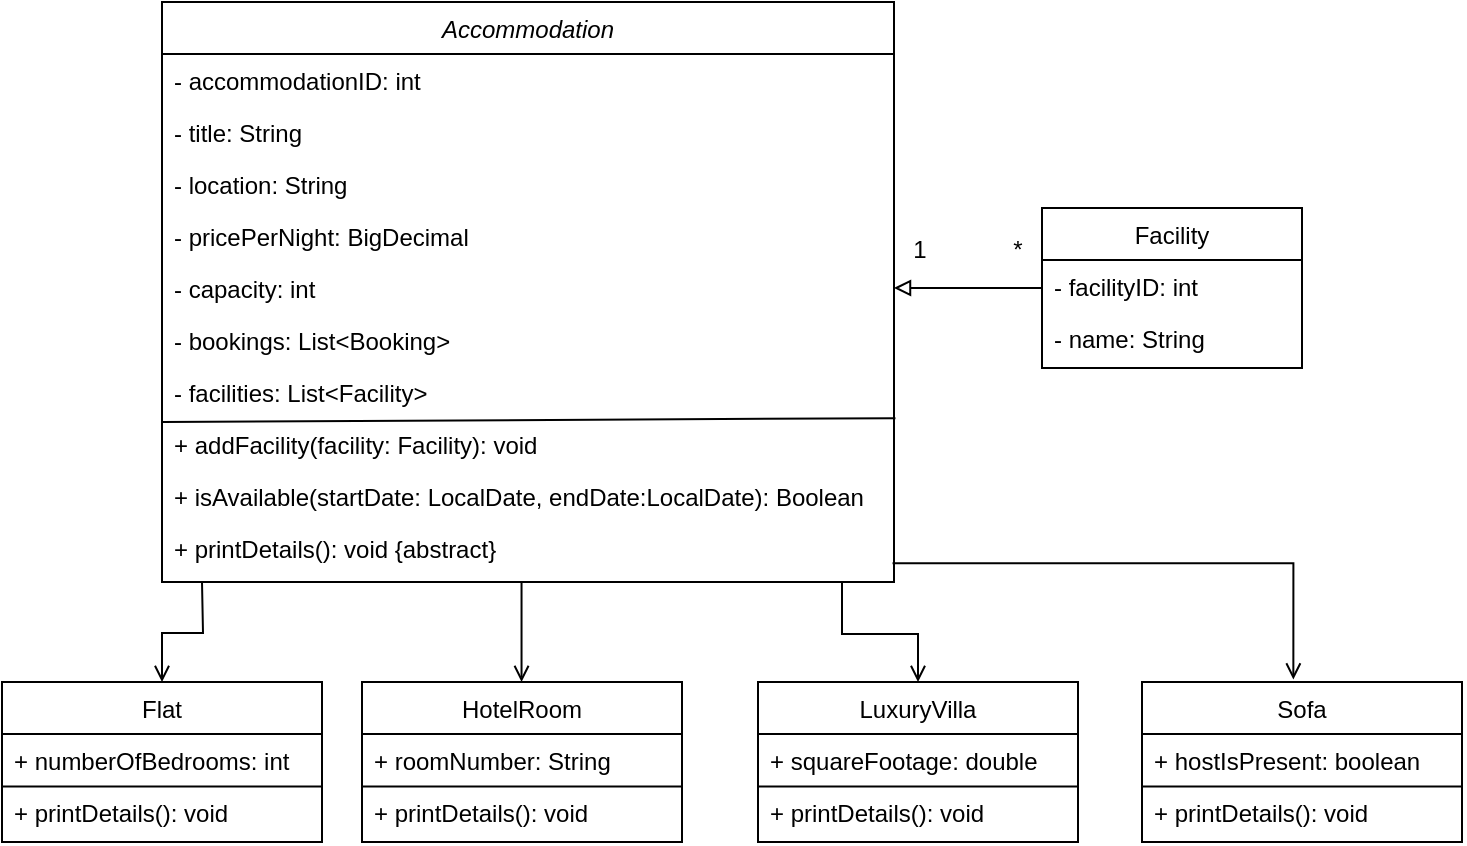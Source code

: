 <mxfile version="28.2.8">
  <diagram id="C5RBs43oDa-KdzZeNtuy" name="Page-1">
    <mxGraphModel dx="961" dy="535" grid="1" gridSize="10" guides="1" tooltips="1" connect="1" arrows="1" fold="1" page="1" pageScale="1" pageWidth="827" pageHeight="1169" math="0" shadow="0">
      <root>
        <mxCell id="WIyWlLk6GJQsqaUBKTNV-0" />
        <mxCell id="WIyWlLk6GJQsqaUBKTNV-1" parent="WIyWlLk6GJQsqaUBKTNV-0" />
        <mxCell id="A8OxmwOQw2GTd8wpq_th-40" style="edgeStyle=orthogonalEdgeStyle;rounded=0;orthogonalLoop=1;jettySize=auto;html=1;entryX=0.5;entryY=0;entryDx=0;entryDy=0;endArrow=open;endFill=0;" edge="1" parent="WIyWlLk6GJQsqaUBKTNV-1" target="A8OxmwOQw2GTd8wpq_th-9">
          <mxGeometry relative="1" as="geometry">
            <mxPoint x="130" y="300" as="sourcePoint" />
          </mxGeometry>
        </mxCell>
        <mxCell id="zkfFHV4jXpPFQw0GAbJ--0" value="Accommodation" style="swimlane;fontStyle=2;align=center;verticalAlign=top;childLayout=stackLayout;horizontal=1;startSize=26;horizontalStack=0;resizeParent=1;resizeLast=0;collapsible=1;marginBottom=0;rounded=0;shadow=0;strokeWidth=1;" parent="WIyWlLk6GJQsqaUBKTNV-1" vertex="1">
          <mxGeometry x="110" y="10" width="366" height="290" as="geometry">
            <mxRectangle x="230" y="140" width="160" height="26" as="alternateBounds" />
          </mxGeometry>
        </mxCell>
        <mxCell id="zkfFHV4jXpPFQw0GAbJ--1" value="- accommodationID: int" style="text;align=left;verticalAlign=top;spacingLeft=4;spacingRight=4;overflow=hidden;rotatable=0;points=[[0,0.5],[1,0.5]];portConstraint=eastwest;" parent="zkfFHV4jXpPFQw0GAbJ--0" vertex="1">
          <mxGeometry y="26" width="366" height="26" as="geometry" />
        </mxCell>
        <mxCell id="zkfFHV4jXpPFQw0GAbJ--2" value="- title: String" style="text;align=left;verticalAlign=top;spacingLeft=4;spacingRight=4;overflow=hidden;rotatable=0;points=[[0,0.5],[1,0.5]];portConstraint=eastwest;rounded=0;shadow=0;html=0;" parent="zkfFHV4jXpPFQw0GAbJ--0" vertex="1">
          <mxGeometry y="52" width="366" height="26" as="geometry" />
        </mxCell>
        <mxCell id="zkfFHV4jXpPFQw0GAbJ--3" value="- location: String&#xa;" style="text;align=left;verticalAlign=top;spacingLeft=4;spacingRight=4;overflow=hidden;rotatable=0;points=[[0,0.5],[1,0.5]];portConstraint=eastwest;rounded=0;shadow=0;html=0;" parent="zkfFHV4jXpPFQw0GAbJ--0" vertex="1">
          <mxGeometry y="78" width="366" height="26" as="geometry" />
        </mxCell>
        <mxCell id="A8OxmwOQw2GTd8wpq_th-0" value="- pricePerNight: BigDecimal&#xa;" style="text;align=left;verticalAlign=top;spacingLeft=4;spacingRight=4;overflow=hidden;rotatable=0;points=[[0,0.5],[1,0.5]];portConstraint=eastwest;rounded=0;shadow=0;html=0;" vertex="1" parent="zkfFHV4jXpPFQw0GAbJ--0">
          <mxGeometry y="104" width="366" height="26" as="geometry" />
        </mxCell>
        <mxCell id="A8OxmwOQw2GTd8wpq_th-1" value="- capacity: int&#xa;" style="text;align=left;verticalAlign=top;spacingLeft=4;spacingRight=4;overflow=hidden;rotatable=0;points=[[0,0.5],[1,0.5]];portConstraint=eastwest;rounded=0;shadow=0;html=0;" vertex="1" parent="zkfFHV4jXpPFQw0GAbJ--0">
          <mxGeometry y="130" width="366" height="26" as="geometry" />
        </mxCell>
        <mxCell id="A8OxmwOQw2GTd8wpq_th-37" value="" style="endArrow=none;html=1;rounded=0;entryX=1.002;entryY=0.003;entryDx=0;entryDy=0;entryPerimeter=0;" edge="1" parent="zkfFHV4jXpPFQw0GAbJ--0" target="A8OxmwOQw2GTd8wpq_th-19">
          <mxGeometry width="50" height="50" relative="1" as="geometry">
            <mxPoint y="210" as="sourcePoint" />
            <mxPoint x="50" y="160" as="targetPoint" />
          </mxGeometry>
        </mxCell>
        <mxCell id="A8OxmwOQw2GTd8wpq_th-2" value="- bookings: List&lt;Booking&gt;&#xa;" style="text;align=left;verticalAlign=top;spacingLeft=4;spacingRight=4;overflow=hidden;rotatable=0;points=[[0,0.5],[1,0.5]];portConstraint=eastwest;rounded=0;shadow=0;html=0;" vertex="1" parent="zkfFHV4jXpPFQw0GAbJ--0">
          <mxGeometry y="156" width="366" height="26" as="geometry" />
        </mxCell>
        <mxCell id="A8OxmwOQw2GTd8wpq_th-35" value="- facilities: List&lt;Facility&gt;&#xa;" style="text;align=left;verticalAlign=top;spacingLeft=4;spacingRight=4;overflow=hidden;rotatable=0;points=[[0,0.5],[1,0.5]];portConstraint=eastwest;rounded=0;shadow=0;html=0;" vertex="1" parent="zkfFHV4jXpPFQw0GAbJ--0">
          <mxGeometry y="182" width="366" height="26" as="geometry" />
        </mxCell>
        <mxCell id="A8OxmwOQw2GTd8wpq_th-19" value="+ addFacility(facility: Facility): void " style="text;align=left;verticalAlign=top;spacingLeft=4;spacingRight=4;overflow=hidden;rotatable=0;points=[[0,0.5],[1,0.5]];portConstraint=eastwest;rounded=0;shadow=0;html=0;" vertex="1" parent="zkfFHV4jXpPFQw0GAbJ--0">
          <mxGeometry y="208" width="366" height="26" as="geometry" />
        </mxCell>
        <mxCell id="A8OxmwOQw2GTd8wpq_th-3" value="+ isAvailable(startDate: LocalDate, endDate:LocalDate): Boolean" style="text;align=left;verticalAlign=top;spacingLeft=4;spacingRight=4;overflow=hidden;rotatable=0;points=[[0,0.5],[1,0.5]];portConstraint=eastwest;rounded=0;shadow=0;html=0;" vertex="1" parent="zkfFHV4jXpPFQw0GAbJ--0">
          <mxGeometry y="234" width="366" height="26" as="geometry" />
        </mxCell>
        <mxCell id="A8OxmwOQw2GTd8wpq_th-8" value="+ printDetails(): void {abstract}" style="text;align=left;verticalAlign=top;spacingLeft=4;spacingRight=4;overflow=hidden;rotatable=0;points=[[0,0.5],[1,0.5]];portConstraint=eastwest;rounded=0;shadow=0;html=0;" vertex="1" parent="zkfFHV4jXpPFQw0GAbJ--0">
          <mxGeometry y="260" width="366" height="26" as="geometry" />
        </mxCell>
        <mxCell id="A8OxmwOQw2GTd8wpq_th-9" value="Flat" style="swimlane;fontStyle=0;align=center;verticalAlign=top;childLayout=stackLayout;horizontal=1;startSize=26;horizontalStack=0;resizeParent=1;resizeLast=0;collapsible=1;marginBottom=0;rounded=0;shadow=0;strokeWidth=1;" vertex="1" parent="WIyWlLk6GJQsqaUBKTNV-1">
          <mxGeometry x="30" y="350" width="160" height="80" as="geometry">
            <mxRectangle x="120" y="360" width="160" height="26" as="alternateBounds" />
          </mxGeometry>
        </mxCell>
        <mxCell id="A8OxmwOQw2GTd8wpq_th-10" value="+ numberOfBedrooms: int" style="text;align=left;verticalAlign=top;spacingLeft=4;spacingRight=4;overflow=hidden;rotatable=0;points=[[0,0.5],[1,0.5]];portConstraint=eastwest;" vertex="1" parent="A8OxmwOQw2GTd8wpq_th-9">
          <mxGeometry y="26" width="160" height="26" as="geometry" />
        </mxCell>
        <mxCell id="A8OxmwOQw2GTd8wpq_th-38" value="+ printDetails(): void" style="text;align=left;verticalAlign=top;spacingLeft=4;spacingRight=4;overflow=hidden;rotatable=0;points=[[0,0.5],[1,0.5]];portConstraint=eastwest;" vertex="1" parent="A8OxmwOQw2GTd8wpq_th-9">
          <mxGeometry y="52" width="160" height="26" as="geometry" />
        </mxCell>
        <mxCell id="A8OxmwOQw2GTd8wpq_th-39" value="" style="endArrow=none;html=1;rounded=0;exitX=-0.002;exitY=1.008;exitDx=0;exitDy=0;exitPerimeter=0;entryX=0.997;entryY=0.008;entryDx=0;entryDy=0;entryPerimeter=0;" edge="1" parent="A8OxmwOQw2GTd8wpq_th-9" source="A8OxmwOQw2GTd8wpq_th-10" target="A8OxmwOQw2GTd8wpq_th-38">
          <mxGeometry width="50" height="50" relative="1" as="geometry">
            <mxPoint y="160" as="sourcePoint" />
            <mxPoint x="50" y="110" as="targetPoint" />
          </mxGeometry>
        </mxCell>
        <mxCell id="A8OxmwOQw2GTd8wpq_th-31" style="edgeStyle=orthogonalEdgeStyle;rounded=0;orthogonalLoop=1;jettySize=auto;html=1;entryX=1;entryY=0.5;entryDx=0;entryDy=0;endArrow=block;endFill=0;" edge="1" parent="WIyWlLk6GJQsqaUBKTNV-1" source="A8OxmwOQw2GTd8wpq_th-20" target="A8OxmwOQw2GTd8wpq_th-1">
          <mxGeometry relative="1" as="geometry" />
        </mxCell>
        <mxCell id="A8OxmwOQw2GTd8wpq_th-20" value="Facility" style="swimlane;fontStyle=0;align=center;verticalAlign=top;childLayout=stackLayout;horizontal=1;startSize=26;horizontalStack=0;resizeParent=1;resizeLast=0;collapsible=1;marginBottom=0;rounded=0;shadow=0;strokeWidth=1;" vertex="1" parent="WIyWlLk6GJQsqaUBKTNV-1">
          <mxGeometry x="550" y="113" width="130" height="80" as="geometry">
            <mxRectangle x="230" y="140" width="160" height="26" as="alternateBounds" />
          </mxGeometry>
        </mxCell>
        <mxCell id="A8OxmwOQw2GTd8wpq_th-21" value="- facilityID: int" style="text;align=left;verticalAlign=top;spacingLeft=4;spacingRight=4;overflow=hidden;rotatable=0;points=[[0,0.5],[1,0.5]];portConstraint=eastwest;" vertex="1" parent="A8OxmwOQw2GTd8wpq_th-20">
          <mxGeometry y="26" width="130" height="26" as="geometry" />
        </mxCell>
        <mxCell id="A8OxmwOQw2GTd8wpq_th-22" value="- name: String" style="text;align=left;verticalAlign=top;spacingLeft=4;spacingRight=4;overflow=hidden;rotatable=0;points=[[0,0.5],[1,0.5]];portConstraint=eastwest;rounded=0;shadow=0;html=0;" vertex="1" parent="A8OxmwOQw2GTd8wpq_th-20">
          <mxGeometry y="52" width="130" height="26" as="geometry" />
        </mxCell>
        <mxCell id="A8OxmwOQw2GTd8wpq_th-32" value="1" style="text;html=1;whiteSpace=wrap;strokeColor=none;fillColor=none;align=center;verticalAlign=middle;rounded=0;" vertex="1" parent="WIyWlLk6GJQsqaUBKTNV-1">
          <mxGeometry x="459" y="119" width="60" height="30" as="geometry" />
        </mxCell>
        <mxCell id="A8OxmwOQw2GTd8wpq_th-33" value="*" style="text;html=1;whiteSpace=wrap;strokeColor=none;fillColor=none;align=center;verticalAlign=middle;rounded=0;" vertex="1" parent="WIyWlLk6GJQsqaUBKTNV-1">
          <mxGeometry x="508" y="119" width="60" height="30" as="geometry" />
        </mxCell>
        <mxCell id="A8OxmwOQw2GTd8wpq_th-41" value="HotelRoom" style="swimlane;fontStyle=0;align=center;verticalAlign=top;childLayout=stackLayout;horizontal=1;startSize=26;horizontalStack=0;resizeParent=1;resizeLast=0;collapsible=1;marginBottom=0;rounded=0;shadow=0;strokeWidth=1;" vertex="1" parent="WIyWlLk6GJQsqaUBKTNV-1">
          <mxGeometry x="210" y="350" width="160" height="80" as="geometry">
            <mxRectangle x="120" y="360" width="160" height="26" as="alternateBounds" />
          </mxGeometry>
        </mxCell>
        <mxCell id="A8OxmwOQw2GTd8wpq_th-42" value="+ roomNumber: String" style="text;align=left;verticalAlign=top;spacingLeft=4;spacingRight=4;overflow=hidden;rotatable=0;points=[[0,0.5],[1,0.5]];portConstraint=eastwest;" vertex="1" parent="A8OxmwOQw2GTd8wpq_th-41">
          <mxGeometry y="26" width="160" height="26" as="geometry" />
        </mxCell>
        <mxCell id="A8OxmwOQw2GTd8wpq_th-43" value="+ printDetails(): void" style="text;align=left;verticalAlign=top;spacingLeft=4;spacingRight=4;overflow=hidden;rotatable=0;points=[[0,0.5],[1,0.5]];portConstraint=eastwest;" vertex="1" parent="A8OxmwOQw2GTd8wpq_th-41">
          <mxGeometry y="52" width="160" height="26" as="geometry" />
        </mxCell>
        <mxCell id="A8OxmwOQw2GTd8wpq_th-44" value="" style="endArrow=none;html=1;rounded=0;exitX=-0.002;exitY=1.008;exitDx=0;exitDy=0;exitPerimeter=0;entryX=0.997;entryY=0.008;entryDx=0;entryDy=0;entryPerimeter=0;" edge="1" parent="A8OxmwOQw2GTd8wpq_th-41" source="A8OxmwOQw2GTd8wpq_th-42" target="A8OxmwOQw2GTd8wpq_th-43">
          <mxGeometry width="50" height="50" relative="1" as="geometry">
            <mxPoint y="160" as="sourcePoint" />
            <mxPoint x="50" y="110" as="targetPoint" />
          </mxGeometry>
        </mxCell>
        <mxCell id="A8OxmwOQw2GTd8wpq_th-45" style="edgeStyle=orthogonalEdgeStyle;rounded=0;orthogonalLoop=1;jettySize=auto;html=1;entryX=0.5;entryY=0;entryDx=0;entryDy=0;endArrow=open;endFill=0;" edge="1" parent="WIyWlLk6GJQsqaUBKTNV-1">
          <mxGeometry relative="1" as="geometry">
            <mxPoint x="289.77" y="300" as="sourcePoint" />
            <mxPoint x="289.77" y="350" as="targetPoint" />
          </mxGeometry>
        </mxCell>
        <mxCell id="A8OxmwOQw2GTd8wpq_th-46" value="LuxuryVilla" style="swimlane;fontStyle=0;align=center;verticalAlign=top;childLayout=stackLayout;horizontal=1;startSize=26;horizontalStack=0;resizeParent=1;resizeLast=0;collapsible=1;marginBottom=0;rounded=0;shadow=0;strokeWidth=1;" vertex="1" parent="WIyWlLk6GJQsqaUBKTNV-1">
          <mxGeometry x="408" y="350" width="160" height="80" as="geometry">
            <mxRectangle x="120" y="360" width="160" height="26" as="alternateBounds" />
          </mxGeometry>
        </mxCell>
        <mxCell id="A8OxmwOQw2GTd8wpq_th-47" value="+ squareFootage: double" style="text;align=left;verticalAlign=top;spacingLeft=4;spacingRight=4;overflow=hidden;rotatable=0;points=[[0,0.5],[1,0.5]];portConstraint=eastwest;" vertex="1" parent="A8OxmwOQw2GTd8wpq_th-46">
          <mxGeometry y="26" width="160" height="26" as="geometry" />
        </mxCell>
        <mxCell id="A8OxmwOQw2GTd8wpq_th-48" value="+ printDetails(): void" style="text;align=left;verticalAlign=top;spacingLeft=4;spacingRight=4;overflow=hidden;rotatable=0;points=[[0,0.5],[1,0.5]];portConstraint=eastwest;" vertex="1" parent="A8OxmwOQw2GTd8wpq_th-46">
          <mxGeometry y="52" width="160" height="26" as="geometry" />
        </mxCell>
        <mxCell id="A8OxmwOQw2GTd8wpq_th-49" value="" style="endArrow=none;html=1;rounded=0;exitX=-0.002;exitY=1.008;exitDx=0;exitDy=0;exitPerimeter=0;entryX=0.997;entryY=0.008;entryDx=0;entryDy=0;entryPerimeter=0;" edge="1" parent="A8OxmwOQw2GTd8wpq_th-46" source="A8OxmwOQw2GTd8wpq_th-47" target="A8OxmwOQw2GTd8wpq_th-48">
          <mxGeometry width="50" height="50" relative="1" as="geometry">
            <mxPoint y="160" as="sourcePoint" />
            <mxPoint x="50" y="110" as="targetPoint" />
          </mxGeometry>
        </mxCell>
        <mxCell id="A8OxmwOQw2GTd8wpq_th-50" style="edgeStyle=orthogonalEdgeStyle;rounded=0;orthogonalLoop=1;jettySize=auto;html=1;entryX=0.5;entryY=0;entryDx=0;entryDy=0;endArrow=open;endFill=0;" edge="1" parent="WIyWlLk6GJQsqaUBKTNV-1" target="A8OxmwOQw2GTd8wpq_th-46">
          <mxGeometry relative="1" as="geometry">
            <mxPoint x="450" y="300" as="sourcePoint" />
            <mxPoint x="450" y="350" as="targetPoint" />
            <Array as="points">
              <mxPoint x="450" y="326" />
              <mxPoint x="488" y="326" />
            </Array>
          </mxGeometry>
        </mxCell>
        <mxCell id="A8OxmwOQw2GTd8wpq_th-51" value="Sofa" style="swimlane;fontStyle=0;align=center;verticalAlign=top;childLayout=stackLayout;horizontal=1;startSize=26;horizontalStack=0;resizeParent=1;resizeLast=0;collapsible=1;marginBottom=0;rounded=0;shadow=0;strokeWidth=1;" vertex="1" parent="WIyWlLk6GJQsqaUBKTNV-1">
          <mxGeometry x="600" y="350" width="160" height="80" as="geometry">
            <mxRectangle x="120" y="360" width="160" height="26" as="alternateBounds" />
          </mxGeometry>
        </mxCell>
        <mxCell id="A8OxmwOQw2GTd8wpq_th-52" value="+ hostIsPresent: boolean" style="text;align=left;verticalAlign=top;spacingLeft=4;spacingRight=4;overflow=hidden;rotatable=0;points=[[0,0.5],[1,0.5]];portConstraint=eastwest;" vertex="1" parent="A8OxmwOQw2GTd8wpq_th-51">
          <mxGeometry y="26" width="160" height="26" as="geometry" />
        </mxCell>
        <mxCell id="A8OxmwOQw2GTd8wpq_th-53" value="+ printDetails(): void" style="text;align=left;verticalAlign=top;spacingLeft=4;spacingRight=4;overflow=hidden;rotatable=0;points=[[0,0.5],[1,0.5]];portConstraint=eastwest;" vertex="1" parent="A8OxmwOQw2GTd8wpq_th-51">
          <mxGeometry y="52" width="160" height="26" as="geometry" />
        </mxCell>
        <mxCell id="A8OxmwOQw2GTd8wpq_th-54" value="" style="endArrow=none;html=1;rounded=0;exitX=-0.002;exitY=1.008;exitDx=0;exitDy=0;exitPerimeter=0;entryX=0.997;entryY=0.008;entryDx=0;entryDy=0;entryPerimeter=0;" edge="1" parent="A8OxmwOQw2GTd8wpq_th-51" source="A8OxmwOQw2GTd8wpq_th-52" target="A8OxmwOQw2GTd8wpq_th-53">
          <mxGeometry width="50" height="50" relative="1" as="geometry">
            <mxPoint y="160" as="sourcePoint" />
            <mxPoint x="50" y="110" as="targetPoint" />
          </mxGeometry>
        </mxCell>
        <mxCell id="A8OxmwOQw2GTd8wpq_th-55" style="edgeStyle=orthogonalEdgeStyle;rounded=0;orthogonalLoop=1;jettySize=auto;html=1;entryX=0.473;entryY=-0.016;entryDx=0;entryDy=0;endArrow=open;endFill=0;entryPerimeter=0;exitX=0.998;exitY=0.792;exitDx=0;exitDy=0;exitPerimeter=0;" edge="1" parent="WIyWlLk6GJQsqaUBKTNV-1" source="A8OxmwOQw2GTd8wpq_th-8" target="A8OxmwOQw2GTd8wpq_th-51">
          <mxGeometry relative="1" as="geometry">
            <mxPoint x="530" y="280" as="sourcePoint" />
            <mxPoint x="633.99" y="320" as="targetPoint" />
            <Array as="points">
              <mxPoint x="676" y="291" />
            </Array>
          </mxGeometry>
        </mxCell>
      </root>
    </mxGraphModel>
  </diagram>
</mxfile>
